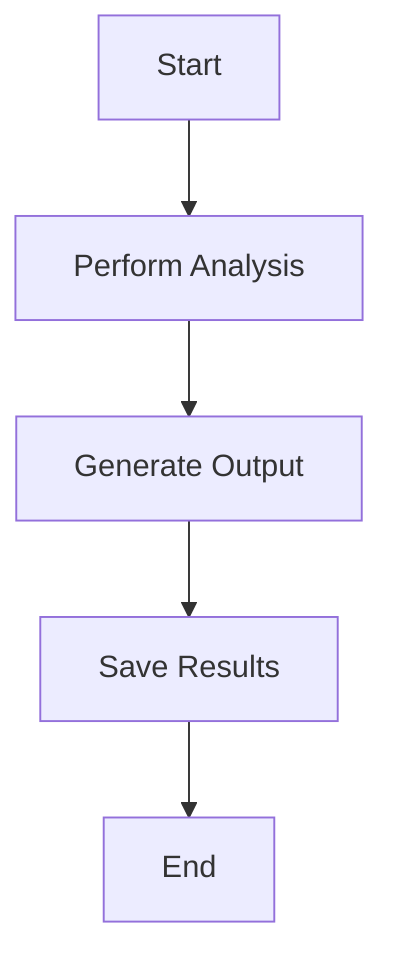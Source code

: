 graph TD;
    A["Start"] --> B["Perform Analysis"];
    B --> C["Generate Output"];
    C --> D["Save Results"];
    D --> E["End"];
